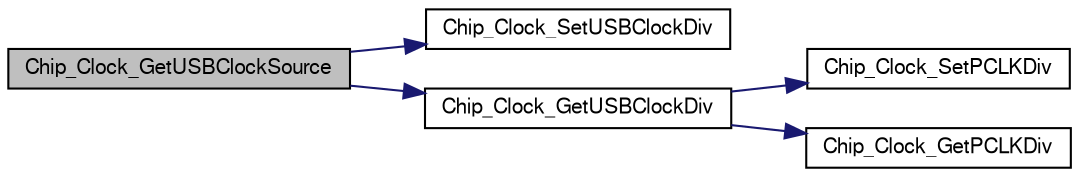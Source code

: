 digraph "Chip_Clock_GetUSBClockSource"
{
  edge [fontname="FreeSans",fontsize="10",labelfontname="FreeSans",labelfontsize="10"];
  node [fontname="FreeSans",fontsize="10",shape=record];
  rankdir="LR";
  Node1 [label="Chip_Clock_GetUSBClockSource",height=0.2,width=0.4,color="black", fillcolor="grey75", style="filled", fontcolor="black"];
  Node1 -> Node2 [color="midnightblue",fontsize="10",style="solid"];
  Node2 [label="Chip_Clock_SetUSBClockDiv",height=0.2,width=0.4,color="black", fillcolor="white", style="filled",URL="$group__CLOCK__17XX__40XX.html#gae63a884704ec0b314373e34165f62963",tooltip="Sets the USB clock divider. "];
  Node1 -> Node3 [color="midnightblue",fontsize="10",style="solid"];
  Node3 [label="Chip_Clock_GetUSBClockDiv",height=0.2,width=0.4,color="black", fillcolor="white", style="filled",URL="$group__CLOCK__17XX__40XX.html#ga5852bdb5470a03988aaae8c68e3fb5fd",tooltip="Gets the USB clock divider. "];
  Node3 -> Node4 [color="midnightblue",fontsize="10",style="solid"];
  Node4 [label="Chip_Clock_SetPCLKDiv",height=0.2,width=0.4,color="black", fillcolor="white", style="filled",URL="$group__CLOCK__17XX__40XX.html#ga847b9fe292e8d5461c02750a21d34885",tooltip="Sets a clock divider for all peripherals. "];
  Node3 -> Node5 [color="midnightblue",fontsize="10",style="solid"];
  Node5 [label="Chip_Clock_GetPCLKDiv",height=0.2,width=0.4,color="black", fillcolor="white", style="filled",URL="$group__CLOCK__17XX__40XX.html#ga2fb0ad885ca820d555cf9ff4268cc252",tooltip="Gets the clock divider for all peripherals. "];
}
